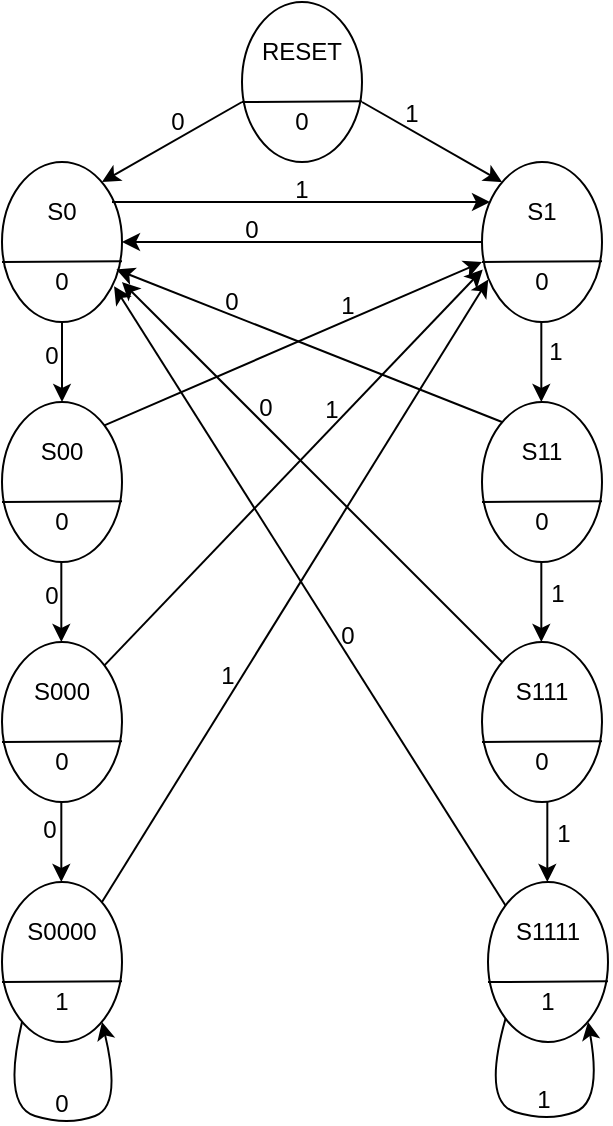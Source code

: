 <mxfile version="22.1.1" type="device">
  <diagram id="D2u1PGzZoPXd9y3b3kFq" name="Page-1">
    <mxGraphModel dx="1290" dy="522" grid="0" gridSize="10" guides="1" tooltips="1" connect="1" arrows="1" fold="1" page="1" pageScale="1" pageWidth="827" pageHeight="1169" math="0" shadow="0">
      <root>
        <mxCell id="0" />
        <mxCell id="1" parent="0" />
        <mxCell id="8siH3YI83ot3fPD8dc1V-4" value="" style="group" parent="1" vertex="1" connectable="0">
          <mxGeometry x="290" y="45" width="60" height="80" as="geometry" />
        </mxCell>
        <mxCell id="8siH3YI83ot3fPD8dc1V-2" value="" style="ellipse;whiteSpace=wrap;html=1;" parent="8siH3YI83ot3fPD8dc1V-4" vertex="1">
          <mxGeometry width="60" height="80" as="geometry" />
        </mxCell>
        <mxCell id="8siH3YI83ot3fPD8dc1V-3" value="" style="endArrow=none;html=1;rounded=0;entryX=1;entryY=0.621;entryDx=0;entryDy=0;entryPerimeter=0;" parent="8siH3YI83ot3fPD8dc1V-4" target="8siH3YI83ot3fPD8dc1V-2" edge="1">
          <mxGeometry width="50" height="50" relative="1" as="geometry">
            <mxPoint y="50" as="sourcePoint" />
            <mxPoint x="60" y="52" as="targetPoint" />
          </mxGeometry>
        </mxCell>
        <mxCell id="8siH3YI83ot3fPD8dc1V-5" value="RESET" style="text;html=1;strokeColor=none;fillColor=none;align=center;verticalAlign=middle;whiteSpace=wrap;rounded=0;" parent="8siH3YI83ot3fPD8dc1V-4" vertex="1">
          <mxGeometry y="10" width="60" height="30" as="geometry" />
        </mxCell>
        <mxCell id="8siH3YI83ot3fPD8dc1V-6" value="0" style="text;html=1;strokeColor=none;fillColor=none;align=center;verticalAlign=middle;whiteSpace=wrap;rounded=0;" parent="8siH3YI83ot3fPD8dc1V-4" vertex="1">
          <mxGeometry x="10" y="50" width="40" height="20" as="geometry" />
        </mxCell>
        <mxCell id="8siH3YI83ot3fPD8dc1V-7" value="" style="group" parent="1" vertex="1" connectable="0">
          <mxGeometry x="170" y="125" width="60" height="80" as="geometry" />
        </mxCell>
        <mxCell id="8siH3YI83ot3fPD8dc1V-8" value="" style="ellipse;whiteSpace=wrap;html=1;" parent="8siH3YI83ot3fPD8dc1V-7" vertex="1">
          <mxGeometry width="60" height="80" as="geometry" />
        </mxCell>
        <mxCell id="8siH3YI83ot3fPD8dc1V-9" value="" style="endArrow=none;html=1;rounded=0;entryX=1;entryY=0.621;entryDx=0;entryDy=0;entryPerimeter=0;" parent="8siH3YI83ot3fPD8dc1V-7" target="8siH3YI83ot3fPD8dc1V-8" edge="1">
          <mxGeometry width="50" height="50" relative="1" as="geometry">
            <mxPoint y="50" as="sourcePoint" />
            <mxPoint x="60" y="52" as="targetPoint" />
          </mxGeometry>
        </mxCell>
        <mxCell id="8siH3YI83ot3fPD8dc1V-10" value="S0" style="text;html=1;strokeColor=none;fillColor=none;align=center;verticalAlign=middle;whiteSpace=wrap;rounded=0;" parent="8siH3YI83ot3fPD8dc1V-7" vertex="1">
          <mxGeometry y="10" width="60" height="30" as="geometry" />
        </mxCell>
        <mxCell id="8siH3YI83ot3fPD8dc1V-11" value="0" style="text;html=1;strokeColor=none;fillColor=none;align=center;verticalAlign=middle;whiteSpace=wrap;rounded=0;" parent="8siH3YI83ot3fPD8dc1V-7" vertex="1">
          <mxGeometry x="10" y="50" width="40" height="20" as="geometry" />
        </mxCell>
        <mxCell id="8siH3YI83ot3fPD8dc1V-12" value="" style="group" parent="1" vertex="1" connectable="0">
          <mxGeometry x="410" y="125" width="60" height="80" as="geometry" />
        </mxCell>
        <mxCell id="8siH3YI83ot3fPD8dc1V-13" value="" style="ellipse;whiteSpace=wrap;html=1;" parent="8siH3YI83ot3fPD8dc1V-12" vertex="1">
          <mxGeometry width="60" height="80" as="geometry" />
        </mxCell>
        <mxCell id="8siH3YI83ot3fPD8dc1V-14" value="" style="endArrow=none;html=1;rounded=0;entryX=1;entryY=0.621;entryDx=0;entryDy=0;entryPerimeter=0;" parent="8siH3YI83ot3fPD8dc1V-12" target="8siH3YI83ot3fPD8dc1V-13" edge="1">
          <mxGeometry width="50" height="50" relative="1" as="geometry">
            <mxPoint y="50" as="sourcePoint" />
            <mxPoint x="60" y="52" as="targetPoint" />
          </mxGeometry>
        </mxCell>
        <mxCell id="8siH3YI83ot3fPD8dc1V-15" value="S1" style="text;html=1;strokeColor=none;fillColor=none;align=center;verticalAlign=middle;whiteSpace=wrap;rounded=0;" parent="8siH3YI83ot3fPD8dc1V-12" vertex="1">
          <mxGeometry y="10" width="60" height="30" as="geometry" />
        </mxCell>
        <mxCell id="8siH3YI83ot3fPD8dc1V-16" value="0" style="text;html=1;strokeColor=none;fillColor=none;align=center;verticalAlign=middle;whiteSpace=wrap;rounded=0;" parent="8siH3YI83ot3fPD8dc1V-12" vertex="1">
          <mxGeometry x="10" y="50" width="40" height="20" as="geometry" />
        </mxCell>
        <mxCell id="8siH3YI83ot3fPD8dc1V-17" value="" style="group" parent="1" vertex="1" connectable="0">
          <mxGeometry x="170" y="485" width="60" height="80" as="geometry" />
        </mxCell>
        <mxCell id="8siH3YI83ot3fPD8dc1V-18" value="" style="ellipse;whiteSpace=wrap;html=1;" parent="8siH3YI83ot3fPD8dc1V-17" vertex="1">
          <mxGeometry width="60" height="80" as="geometry" />
        </mxCell>
        <mxCell id="8siH3YI83ot3fPD8dc1V-19" value="" style="endArrow=none;html=1;rounded=0;entryX=1;entryY=0.621;entryDx=0;entryDy=0;entryPerimeter=0;" parent="8siH3YI83ot3fPD8dc1V-17" target="8siH3YI83ot3fPD8dc1V-18" edge="1">
          <mxGeometry width="50" height="50" relative="1" as="geometry">
            <mxPoint y="50" as="sourcePoint" />
            <mxPoint x="60" y="52" as="targetPoint" />
          </mxGeometry>
        </mxCell>
        <mxCell id="8siH3YI83ot3fPD8dc1V-20" value="S0000" style="text;html=1;strokeColor=none;fillColor=none;align=center;verticalAlign=middle;whiteSpace=wrap;rounded=0;" parent="8siH3YI83ot3fPD8dc1V-17" vertex="1">
          <mxGeometry y="10" width="60" height="30" as="geometry" />
        </mxCell>
        <mxCell id="8siH3YI83ot3fPD8dc1V-21" value="1" style="text;html=1;strokeColor=none;fillColor=none;align=center;verticalAlign=middle;whiteSpace=wrap;rounded=0;" parent="8siH3YI83ot3fPD8dc1V-17" vertex="1">
          <mxGeometry x="10" y="50" width="40" height="20" as="geometry" />
        </mxCell>
        <mxCell id="8siH3YI83ot3fPD8dc1V-60" value="" style="curved=1;endArrow=classic;html=1;rounded=0;entryX=1;entryY=1;entryDx=0;entryDy=0;exitX=0;exitY=1;exitDx=0;exitDy=0;" parent="8siH3YI83ot3fPD8dc1V-17" source="8siH3YI83ot3fPD8dc1V-21" target="8siH3YI83ot3fPD8dc1V-21" edge="1">
          <mxGeometry width="50" height="50" relative="1" as="geometry">
            <mxPoint x="10" y="80" as="sourcePoint" />
            <mxPoint x="53" y="72" as="targetPoint" />
            <Array as="points">
              <mxPoint y="112" />
              <mxPoint x="33" y="122" />
              <mxPoint x="60" y="112" />
            </Array>
          </mxGeometry>
        </mxCell>
        <mxCell id="8siH3YI83ot3fPD8dc1V-22" value="" style="group" parent="1" vertex="1" connectable="0">
          <mxGeometry x="170" y="365" width="60" height="80" as="geometry" />
        </mxCell>
        <mxCell id="8siH3YI83ot3fPD8dc1V-23" value="" style="ellipse;whiteSpace=wrap;html=1;" parent="8siH3YI83ot3fPD8dc1V-22" vertex="1">
          <mxGeometry width="60" height="80" as="geometry" />
        </mxCell>
        <mxCell id="8siH3YI83ot3fPD8dc1V-24" value="" style="endArrow=none;html=1;rounded=0;entryX=1;entryY=0.621;entryDx=0;entryDy=0;entryPerimeter=0;" parent="8siH3YI83ot3fPD8dc1V-22" target="8siH3YI83ot3fPD8dc1V-23" edge="1">
          <mxGeometry width="50" height="50" relative="1" as="geometry">
            <mxPoint y="50" as="sourcePoint" />
            <mxPoint x="60" y="52" as="targetPoint" />
          </mxGeometry>
        </mxCell>
        <mxCell id="8siH3YI83ot3fPD8dc1V-25" value="S000" style="text;html=1;strokeColor=none;fillColor=none;align=center;verticalAlign=middle;whiteSpace=wrap;rounded=0;" parent="8siH3YI83ot3fPD8dc1V-22" vertex="1">
          <mxGeometry y="10" width="60" height="30" as="geometry" />
        </mxCell>
        <mxCell id="8siH3YI83ot3fPD8dc1V-26" value="0" style="text;html=1;strokeColor=none;fillColor=none;align=center;verticalAlign=middle;whiteSpace=wrap;rounded=0;" parent="8siH3YI83ot3fPD8dc1V-22" vertex="1">
          <mxGeometry x="10" y="50" width="40" height="20" as="geometry" />
        </mxCell>
        <mxCell id="8siH3YI83ot3fPD8dc1V-27" value="" style="group" parent="1" vertex="1" connectable="0">
          <mxGeometry x="170" y="245" width="60" height="80" as="geometry" />
        </mxCell>
        <mxCell id="8siH3YI83ot3fPD8dc1V-28" value="" style="ellipse;whiteSpace=wrap;html=1;" parent="8siH3YI83ot3fPD8dc1V-27" vertex="1">
          <mxGeometry width="60" height="80" as="geometry" />
        </mxCell>
        <mxCell id="8siH3YI83ot3fPD8dc1V-29" value="" style="endArrow=none;html=1;rounded=0;entryX=1;entryY=0.621;entryDx=0;entryDy=0;entryPerimeter=0;" parent="8siH3YI83ot3fPD8dc1V-27" target="8siH3YI83ot3fPD8dc1V-28" edge="1">
          <mxGeometry width="50" height="50" relative="1" as="geometry">
            <mxPoint y="50" as="sourcePoint" />
            <mxPoint x="60" y="52" as="targetPoint" />
          </mxGeometry>
        </mxCell>
        <mxCell id="8siH3YI83ot3fPD8dc1V-30" value="S00" style="text;html=1;strokeColor=none;fillColor=none;align=center;verticalAlign=middle;whiteSpace=wrap;rounded=0;" parent="8siH3YI83ot3fPD8dc1V-27" vertex="1">
          <mxGeometry y="10" width="60" height="30" as="geometry" />
        </mxCell>
        <mxCell id="8siH3YI83ot3fPD8dc1V-31" value="0" style="text;html=1;strokeColor=none;fillColor=none;align=center;verticalAlign=middle;whiteSpace=wrap;rounded=0;" parent="8siH3YI83ot3fPD8dc1V-27" vertex="1">
          <mxGeometry x="10" y="50" width="40" height="20" as="geometry" />
        </mxCell>
        <mxCell id="8siH3YI83ot3fPD8dc1V-33" value="" style="group" parent="1" vertex="1" connectable="0">
          <mxGeometry x="410" y="245" width="60" height="80" as="geometry" />
        </mxCell>
        <mxCell id="8siH3YI83ot3fPD8dc1V-34" value="" style="ellipse;whiteSpace=wrap;html=1;" parent="8siH3YI83ot3fPD8dc1V-33" vertex="1">
          <mxGeometry width="60" height="80" as="geometry" />
        </mxCell>
        <mxCell id="8siH3YI83ot3fPD8dc1V-35" value="" style="endArrow=none;html=1;rounded=0;entryX=1;entryY=0.621;entryDx=0;entryDy=0;entryPerimeter=0;" parent="8siH3YI83ot3fPD8dc1V-33" target="8siH3YI83ot3fPD8dc1V-34" edge="1">
          <mxGeometry width="50" height="50" relative="1" as="geometry">
            <mxPoint y="50" as="sourcePoint" />
            <mxPoint x="60" y="52" as="targetPoint" />
          </mxGeometry>
        </mxCell>
        <mxCell id="8siH3YI83ot3fPD8dc1V-36" value="S11" style="text;html=1;strokeColor=none;fillColor=none;align=center;verticalAlign=middle;whiteSpace=wrap;rounded=0;" parent="8siH3YI83ot3fPD8dc1V-33" vertex="1">
          <mxGeometry y="10" width="60" height="30" as="geometry" />
        </mxCell>
        <mxCell id="8siH3YI83ot3fPD8dc1V-37" value="0" style="text;html=1;strokeColor=none;fillColor=none;align=center;verticalAlign=middle;whiteSpace=wrap;rounded=0;" parent="8siH3YI83ot3fPD8dc1V-33" vertex="1">
          <mxGeometry x="10" y="50" width="40" height="20" as="geometry" />
        </mxCell>
        <mxCell id="8siH3YI83ot3fPD8dc1V-38" value="" style="group" parent="1" vertex="1" connectable="0">
          <mxGeometry x="410" y="365" width="60" height="80" as="geometry" />
        </mxCell>
        <mxCell id="8siH3YI83ot3fPD8dc1V-39" value="" style="ellipse;whiteSpace=wrap;html=1;" parent="8siH3YI83ot3fPD8dc1V-38" vertex="1">
          <mxGeometry width="60" height="80" as="geometry" />
        </mxCell>
        <mxCell id="8siH3YI83ot3fPD8dc1V-40" value="" style="endArrow=none;html=1;rounded=0;entryX=1;entryY=0.621;entryDx=0;entryDy=0;entryPerimeter=0;" parent="8siH3YI83ot3fPD8dc1V-38" target="8siH3YI83ot3fPD8dc1V-39" edge="1">
          <mxGeometry width="50" height="50" relative="1" as="geometry">
            <mxPoint y="50" as="sourcePoint" />
            <mxPoint x="60" y="52" as="targetPoint" />
          </mxGeometry>
        </mxCell>
        <mxCell id="8siH3YI83ot3fPD8dc1V-41" value="S111" style="text;html=1;strokeColor=none;fillColor=none;align=center;verticalAlign=middle;whiteSpace=wrap;rounded=0;" parent="8siH3YI83ot3fPD8dc1V-38" vertex="1">
          <mxGeometry y="10" width="60" height="30" as="geometry" />
        </mxCell>
        <mxCell id="8siH3YI83ot3fPD8dc1V-42" value="0" style="text;html=1;strokeColor=none;fillColor=none;align=center;verticalAlign=middle;whiteSpace=wrap;rounded=0;" parent="8siH3YI83ot3fPD8dc1V-38" vertex="1">
          <mxGeometry x="10" y="50" width="40" height="20" as="geometry" />
        </mxCell>
        <mxCell id="8siH3YI83ot3fPD8dc1V-43" value="" style="group" parent="1" vertex="1" connectable="0">
          <mxGeometry x="413" y="485" width="60" height="80" as="geometry" />
        </mxCell>
        <mxCell id="8siH3YI83ot3fPD8dc1V-44" value="" style="ellipse;whiteSpace=wrap;html=1;" parent="8siH3YI83ot3fPD8dc1V-43" vertex="1">
          <mxGeometry width="60" height="80" as="geometry" />
        </mxCell>
        <mxCell id="8siH3YI83ot3fPD8dc1V-45" value="" style="endArrow=none;html=1;rounded=0;entryX=1;entryY=0.621;entryDx=0;entryDy=0;entryPerimeter=0;" parent="8siH3YI83ot3fPD8dc1V-43" target="8siH3YI83ot3fPD8dc1V-44" edge="1">
          <mxGeometry width="50" height="50" relative="1" as="geometry">
            <mxPoint y="50" as="sourcePoint" />
            <mxPoint x="60" y="52" as="targetPoint" />
          </mxGeometry>
        </mxCell>
        <mxCell id="8siH3YI83ot3fPD8dc1V-46" value="S1111" style="text;html=1;strokeColor=none;fillColor=none;align=center;verticalAlign=middle;whiteSpace=wrap;rounded=0;" parent="8siH3YI83ot3fPD8dc1V-43" vertex="1">
          <mxGeometry y="10" width="60" height="30" as="geometry" />
        </mxCell>
        <mxCell id="8siH3YI83ot3fPD8dc1V-47" value="1" style="text;html=1;strokeColor=none;fillColor=none;align=center;verticalAlign=middle;whiteSpace=wrap;rounded=0;" parent="8siH3YI83ot3fPD8dc1V-43" vertex="1">
          <mxGeometry x="10" y="50" width="40" height="20" as="geometry" />
        </mxCell>
        <mxCell id="8siH3YI83ot3fPD8dc1V-59" value="" style="curved=1;endArrow=classic;html=1;rounded=0;entryX=1;entryY=1;entryDx=0;entryDy=0;exitX=0;exitY=1;exitDx=0;exitDy=0;" parent="8siH3YI83ot3fPD8dc1V-43" source="8siH3YI83ot3fPD8dc1V-44" target="8siH3YI83ot3fPD8dc1V-47" edge="1">
          <mxGeometry width="50" height="50" relative="1" as="geometry">
            <mxPoint x="17" y="80" as="sourcePoint" />
            <mxPoint x="40" y="110" as="targetPoint" />
            <Array as="points">
              <mxPoint x="-3" y="110" />
              <mxPoint x="30" y="120" />
              <mxPoint x="57" y="110" />
            </Array>
          </mxGeometry>
        </mxCell>
        <mxCell id="8siH3YI83ot3fPD8dc1V-51" value="" style="endArrow=classic;html=1;rounded=0;entryX=0.5;entryY=0;entryDx=0;entryDy=0;exitX=0.5;exitY=1;exitDx=0;exitDy=0;" parent="1" source="8siH3YI83ot3fPD8dc1V-8" target="8siH3YI83ot3fPD8dc1V-28" edge="1">
          <mxGeometry width="50" height="50" relative="1" as="geometry">
            <mxPoint x="290" y="155" as="sourcePoint" />
            <mxPoint x="340" y="105" as="targetPoint" />
          </mxGeometry>
        </mxCell>
        <mxCell id="8siH3YI83ot3fPD8dc1V-52" value="" style="endArrow=classic;html=1;rounded=0;" parent="1" edge="1">
          <mxGeometry width="50" height="50" relative="1" as="geometry">
            <mxPoint x="290" y="95" as="sourcePoint" />
            <mxPoint x="220" y="135" as="targetPoint" />
          </mxGeometry>
        </mxCell>
        <mxCell id="8siH3YI83ot3fPD8dc1V-53" value="" style="endArrow=classic;html=1;rounded=0;entryX=0.5;entryY=0;entryDx=0;entryDy=0;exitX=0.5;exitY=1;exitDx=0;exitDy=0;" parent="1" edge="1">
          <mxGeometry width="50" height="50" relative="1" as="geometry">
            <mxPoint x="439.66" y="205" as="sourcePoint" />
            <mxPoint x="439.66" y="245" as="targetPoint" />
          </mxGeometry>
        </mxCell>
        <mxCell id="8siH3YI83ot3fPD8dc1V-54" value="" style="endArrow=classic;html=1;rounded=0;entryX=0.5;entryY=0;entryDx=0;entryDy=0;exitX=0.5;exitY=1;exitDx=0;exitDy=0;" parent="1" edge="1">
          <mxGeometry width="50" height="50" relative="1" as="geometry">
            <mxPoint x="199.66" y="325" as="sourcePoint" />
            <mxPoint x="199.66" y="365" as="targetPoint" />
          </mxGeometry>
        </mxCell>
        <mxCell id="8siH3YI83ot3fPD8dc1V-55" value="" style="endArrow=classic;html=1;rounded=0;entryX=0.5;entryY=0;entryDx=0;entryDy=0;exitX=0.5;exitY=1;exitDx=0;exitDy=0;" parent="1" edge="1">
          <mxGeometry width="50" height="50" relative="1" as="geometry">
            <mxPoint x="439.66" y="325" as="sourcePoint" />
            <mxPoint x="439.66" y="365" as="targetPoint" />
          </mxGeometry>
        </mxCell>
        <mxCell id="8siH3YI83ot3fPD8dc1V-56" value="" style="endArrow=classic;html=1;rounded=0;entryX=0.5;entryY=0;entryDx=0;entryDy=0;exitX=0.5;exitY=1;exitDx=0;exitDy=0;" parent="1" edge="1">
          <mxGeometry width="50" height="50" relative="1" as="geometry">
            <mxPoint x="199.66" y="445" as="sourcePoint" />
            <mxPoint x="199.66" y="485" as="targetPoint" />
          </mxGeometry>
        </mxCell>
        <mxCell id="8siH3YI83ot3fPD8dc1V-57" value="" style="endArrow=classic;html=1;rounded=0;entryX=0.5;entryY=0;entryDx=0;entryDy=0;exitX=0.5;exitY=1;exitDx=0;exitDy=0;" parent="1" edge="1">
          <mxGeometry width="50" height="50" relative="1" as="geometry">
            <mxPoint x="442.66" y="445" as="sourcePoint" />
            <mxPoint x="442.66" y="485" as="targetPoint" />
          </mxGeometry>
        </mxCell>
        <mxCell id="8siH3YI83ot3fPD8dc1V-58" value="" style="endArrow=classic;html=1;rounded=0;" parent="1" edge="1">
          <mxGeometry width="50" height="50" relative="1" as="geometry">
            <mxPoint x="350" y="95" as="sourcePoint" />
            <mxPoint x="420" y="135" as="targetPoint" />
          </mxGeometry>
        </mxCell>
        <mxCell id="8siH3YI83ot3fPD8dc1V-62" value="" style="endArrow=classic;html=1;rounded=0;" parent="1" edge="1">
          <mxGeometry width="50" height="50" relative="1" as="geometry">
            <mxPoint x="225" y="145" as="sourcePoint" />
            <mxPoint x="414" y="145" as="targetPoint" />
          </mxGeometry>
        </mxCell>
        <object label="" placeholders="1" id="8siH3YI83ot3fPD8dc1V-63">
          <mxCell style="endArrow=classic;html=1;rounded=0;exitX=0;exitY=1;exitDx=0;exitDy=0;entryX=1;entryY=1;entryDx=0;entryDy=0;" parent="1" source="8siH3YI83ot3fPD8dc1V-15" target="8siH3YI83ot3fPD8dc1V-10" edge="1">
            <mxGeometry width="50" height="50" relative="1" as="geometry">
              <mxPoint x="410" y="175" as="sourcePoint" />
              <mxPoint x="230" y="175" as="targetPoint" />
            </mxGeometry>
          </mxCell>
        </object>
        <mxCell id="8siH3YI83ot3fPD8dc1V-65" value="" style="endArrow=classic;html=1;rounded=0;entryX=0.953;entryY=0.672;entryDx=0;entryDy=0;entryPerimeter=0;" parent="1" target="8siH3YI83ot3fPD8dc1V-8" edge="1">
          <mxGeometry width="50" height="50" relative="1" as="geometry">
            <mxPoint x="420" y="255" as="sourcePoint" />
            <mxPoint x="340" y="105" as="targetPoint" />
          </mxGeometry>
        </mxCell>
        <mxCell id="8siH3YI83ot3fPD8dc1V-66" value="" style="endArrow=classic;html=1;rounded=0;" parent="1" edge="1">
          <mxGeometry width="50" height="50" relative="1" as="geometry">
            <mxPoint x="420" y="375" as="sourcePoint" />
            <mxPoint x="230" y="185" as="targetPoint" />
          </mxGeometry>
        </mxCell>
        <mxCell id="8siH3YI83ot3fPD8dc1V-67" value="" style="endArrow=classic;html=1;rounded=0;exitX=0;exitY=0;exitDx=0;exitDy=0;entryX=0.934;entryY=0.776;entryDx=0;entryDy=0;entryPerimeter=0;" parent="1" source="8siH3YI83ot3fPD8dc1V-44" target="8siH3YI83ot3fPD8dc1V-8" edge="1">
          <mxGeometry width="50" height="50" relative="1" as="geometry">
            <mxPoint x="430" y="385" as="sourcePoint" />
            <mxPoint x="240" y="195" as="targetPoint" />
          </mxGeometry>
        </mxCell>
        <mxCell id="8siH3YI83ot3fPD8dc1V-68" value="" style="endArrow=classic;html=1;rounded=0;exitX=1;exitY=0;exitDx=0;exitDy=0;" parent="1" source="8siH3YI83ot3fPD8dc1V-28" edge="1">
          <mxGeometry width="50" height="50" relative="1" as="geometry">
            <mxPoint x="260" y="295" as="sourcePoint" />
            <mxPoint x="410" y="175" as="targetPoint" />
          </mxGeometry>
        </mxCell>
        <mxCell id="8siH3YI83ot3fPD8dc1V-69" value="" style="endArrow=classic;html=1;rounded=0;exitX=1;exitY=0;exitDx=0;exitDy=0;entryX=0.006;entryY=0.672;entryDx=0;entryDy=0;entryPerimeter=0;" parent="1" source="8siH3YI83ot3fPD8dc1V-23" target="8siH3YI83ot3fPD8dc1V-13" edge="1">
          <mxGeometry width="50" height="50" relative="1" as="geometry">
            <mxPoint x="231" y="267" as="sourcePoint" />
            <mxPoint x="410" y="175" as="targetPoint" />
          </mxGeometry>
        </mxCell>
        <mxCell id="8siH3YI83ot3fPD8dc1V-70" value="" style="endArrow=classic;html=1;rounded=0;entryX=0.052;entryY=0.734;entryDx=0;entryDy=0;entryPerimeter=0;" parent="1" target="8siH3YI83ot3fPD8dc1V-13" edge="1">
          <mxGeometry width="50" height="50" relative="1" as="geometry">
            <mxPoint x="220" y="495" as="sourcePoint" />
            <mxPoint x="420" y="189" as="targetPoint" />
          </mxGeometry>
        </mxCell>
        <mxCell id="8siH3YI83ot3fPD8dc1V-71" value="0" style="text;html=1;strokeColor=none;fillColor=none;align=center;verticalAlign=middle;whiteSpace=wrap;rounded=0;" parent="1" vertex="1">
          <mxGeometry x="190" y="212" width="10" height="20" as="geometry" />
        </mxCell>
        <mxCell id="8siH3YI83ot3fPD8dc1V-73" value="0" style="text;html=1;strokeColor=none;fillColor=none;align=center;verticalAlign=middle;whiteSpace=wrap;rounded=0;" parent="1" vertex="1">
          <mxGeometry x="190" y="332" width="10" height="20" as="geometry" />
        </mxCell>
        <mxCell id="8siH3YI83ot3fPD8dc1V-75" value="0" style="text;html=1;strokeColor=none;fillColor=none;align=center;verticalAlign=middle;whiteSpace=wrap;rounded=0;" parent="1" vertex="1">
          <mxGeometry x="189" y="449" width="10" height="20" as="geometry" />
        </mxCell>
        <mxCell id="8siH3YI83ot3fPD8dc1V-76" value="0" style="text;html=1;strokeColor=none;fillColor=none;align=center;verticalAlign=middle;whiteSpace=wrap;rounded=0;" parent="1" vertex="1">
          <mxGeometry x="195" y="586" width="10" height="20" as="geometry" />
        </mxCell>
        <mxCell id="8siH3YI83ot3fPD8dc1V-77" value="1" style="text;html=1;strokeColor=none;fillColor=none;align=center;verticalAlign=middle;whiteSpace=wrap;rounded=0;" parent="1" vertex="1">
          <mxGeometry x="436" y="584" width="10" height="20" as="geometry" />
        </mxCell>
        <mxCell id="8siH3YI83ot3fPD8dc1V-78" value="1" style="text;html=1;strokeColor=none;fillColor=none;align=center;verticalAlign=middle;whiteSpace=wrap;rounded=0;" parent="1" vertex="1">
          <mxGeometry x="446" y="451" width="10" height="20" as="geometry" />
        </mxCell>
        <mxCell id="8siH3YI83ot3fPD8dc1V-79" value="1" style="text;html=1;strokeColor=none;fillColor=none;align=center;verticalAlign=middle;whiteSpace=wrap;rounded=0;" parent="1" vertex="1">
          <mxGeometry x="443" y="331" width="10" height="20" as="geometry" />
        </mxCell>
        <mxCell id="8siH3YI83ot3fPD8dc1V-80" value="1" style="text;html=1;strokeColor=none;fillColor=none;align=center;verticalAlign=middle;whiteSpace=wrap;rounded=0;" parent="1" vertex="1">
          <mxGeometry x="442" y="212" width="10" height="15" as="geometry" />
        </mxCell>
        <mxCell id="8siH3YI83ot3fPD8dc1V-81" value="1" style="text;html=1;strokeColor=none;fillColor=none;align=center;verticalAlign=middle;whiteSpace=wrap;rounded=0;" parent="1" vertex="1">
          <mxGeometry x="370" y="91" width="10" height="20" as="geometry" />
        </mxCell>
        <mxCell id="8siH3YI83ot3fPD8dc1V-82" value="0" style="text;html=1;strokeColor=none;fillColor=none;align=center;verticalAlign=middle;whiteSpace=wrap;rounded=0;" parent="1" vertex="1">
          <mxGeometry x="253" y="95" width="10" height="20" as="geometry" />
        </mxCell>
        <mxCell id="8siH3YI83ot3fPD8dc1V-83" value="1" style="text;html=1;strokeColor=none;fillColor=none;align=center;verticalAlign=middle;whiteSpace=wrap;rounded=0;" parent="1" vertex="1">
          <mxGeometry x="315" y="129" width="10" height="20" as="geometry" />
        </mxCell>
        <mxCell id="8siH3YI83ot3fPD8dc1V-84" value="0" style="text;html=1;strokeColor=none;fillColor=none;align=center;verticalAlign=middle;whiteSpace=wrap;rounded=0;" parent="1" vertex="1">
          <mxGeometry x="290" y="149" width="10" height="20" as="geometry" />
        </mxCell>
        <mxCell id="8siH3YI83ot3fPD8dc1V-85" value="0" style="text;html=1;strokeColor=none;fillColor=none;align=center;verticalAlign=middle;whiteSpace=wrap;rounded=0;" parent="1" vertex="1">
          <mxGeometry x="280" y="185" width="10" height="20" as="geometry" />
        </mxCell>
        <mxCell id="8siH3YI83ot3fPD8dc1V-86" value="0" style="text;html=1;strokeColor=none;fillColor=none;align=center;verticalAlign=middle;whiteSpace=wrap;rounded=0;" parent="1" vertex="1">
          <mxGeometry x="297" y="238" width="10" height="20" as="geometry" />
        </mxCell>
        <mxCell id="8siH3YI83ot3fPD8dc1V-87" value="0" style="text;html=1;strokeColor=none;fillColor=none;align=center;verticalAlign=middle;whiteSpace=wrap;rounded=0;" parent="1" vertex="1">
          <mxGeometry x="338" y="352" width="10" height="20" as="geometry" />
        </mxCell>
        <mxCell id="8siH3YI83ot3fPD8dc1V-88" value="1" style="text;html=1;strokeColor=none;fillColor=none;align=center;verticalAlign=middle;whiteSpace=wrap;rounded=0;" parent="1" vertex="1">
          <mxGeometry x="338" y="187" width="10" height="20" as="geometry" />
        </mxCell>
        <mxCell id="8siH3YI83ot3fPD8dc1V-89" value="1" style="text;html=1;strokeColor=none;fillColor=none;align=center;verticalAlign=middle;whiteSpace=wrap;rounded=0;" parent="1" vertex="1">
          <mxGeometry x="330" y="239" width="10" height="20" as="geometry" />
        </mxCell>
        <mxCell id="8siH3YI83ot3fPD8dc1V-90" value="1" style="text;html=1;strokeColor=none;fillColor=none;align=center;verticalAlign=middle;whiteSpace=wrap;rounded=0;" parent="1" vertex="1">
          <mxGeometry x="278" y="372" width="10" height="20" as="geometry" />
        </mxCell>
      </root>
    </mxGraphModel>
  </diagram>
</mxfile>
